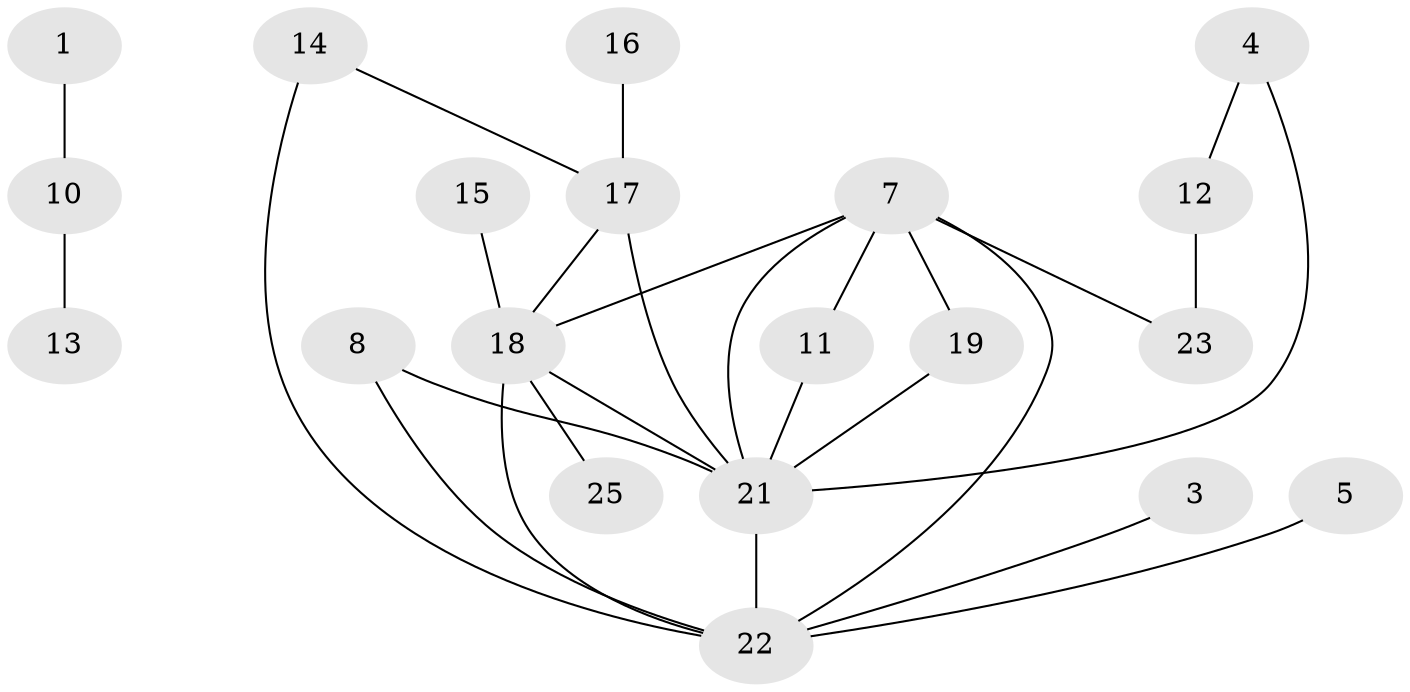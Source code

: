 // original degree distribution, {1: 0.18, 2: 0.44, 4: 0.1, 5: 0.08, 3: 0.1, 0: 0.1}
// Generated by graph-tools (version 1.1) at 2025/25/03/09/25 03:25:19]
// undirected, 20 vertices, 27 edges
graph export_dot {
graph [start="1"]
  node [color=gray90,style=filled];
  1;
  3;
  4;
  5;
  7;
  8;
  10;
  11;
  12;
  13;
  14;
  15;
  16;
  17;
  18;
  19;
  21;
  22;
  23;
  25;
  1 -- 10 [weight=1.0];
  3 -- 22 [weight=1.0];
  4 -- 12 [weight=1.0];
  4 -- 21 [weight=1.0];
  5 -- 22 [weight=1.0];
  7 -- 11 [weight=1.0];
  7 -- 18 [weight=1.0];
  7 -- 19 [weight=1.0];
  7 -- 21 [weight=1.0];
  7 -- 22 [weight=1.0];
  7 -- 23 [weight=1.0];
  8 -- 21 [weight=1.0];
  8 -- 22 [weight=1.0];
  10 -- 13 [weight=1.0];
  11 -- 21 [weight=1.0];
  12 -- 23 [weight=1.0];
  14 -- 17 [weight=1.0];
  14 -- 22 [weight=1.0];
  15 -- 18 [weight=2.0];
  16 -- 17 [weight=1.0];
  17 -- 18 [weight=1.0];
  17 -- 21 [weight=1.0];
  18 -- 21 [weight=1.0];
  18 -- 22 [weight=1.0];
  18 -- 25 [weight=1.0];
  19 -- 21 [weight=1.0];
  21 -- 22 [weight=2.0];
}
